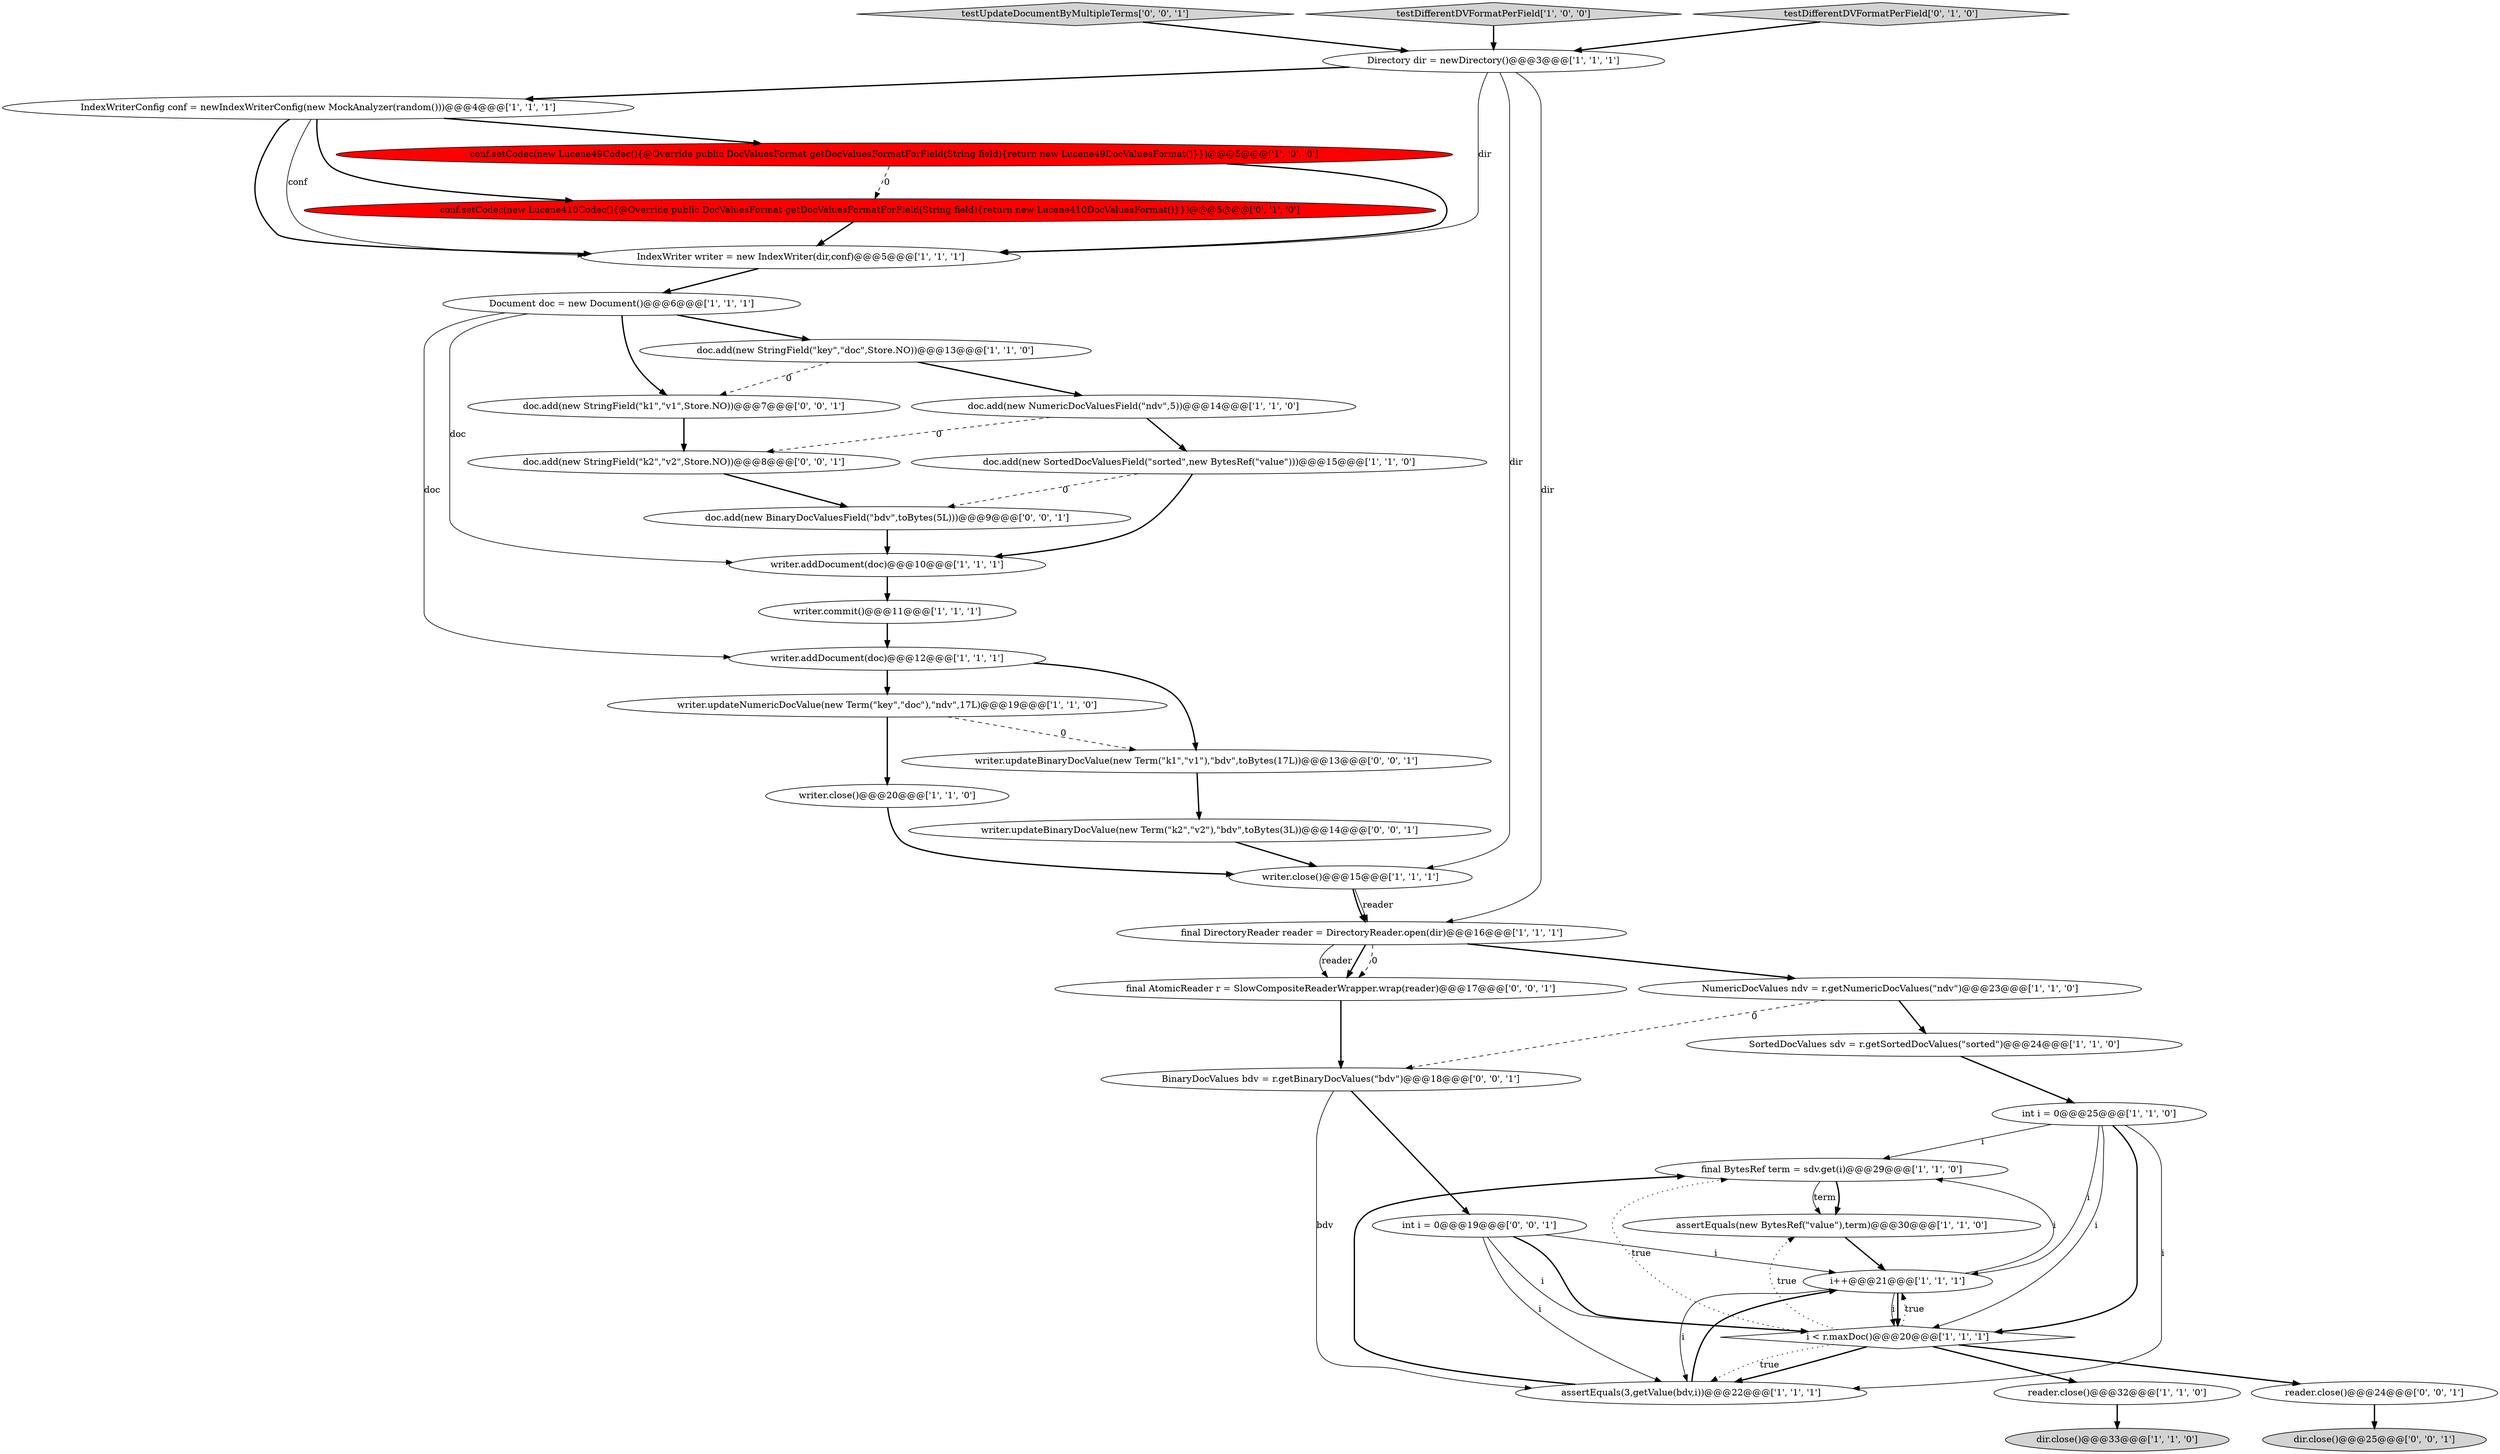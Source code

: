 digraph {
13 [style = filled, label = "SortedDocValues sdv = r.getSortedDocValues(\"sorted\")@@@24@@@['1', '1', '0']", fillcolor = white, shape = ellipse image = "AAA0AAABBB1BBB"];
30 [style = filled, label = "writer.updateBinaryDocValue(new Term(\"k2\",\"v2\"),\"bdv\",toBytes(3L))@@@14@@@['0', '0', '1']", fillcolor = white, shape = ellipse image = "AAA0AAABBB3BBB"];
5 [style = filled, label = "writer.addDocument(doc)@@@12@@@['1', '1', '1']", fillcolor = white, shape = ellipse image = "AAA0AAABBB1BBB"];
33 [style = filled, label = "final AtomicReader r = SlowCompositeReaderWrapper.wrap(reader)@@@17@@@['0', '0', '1']", fillcolor = white, shape = ellipse image = "AAA0AAABBB3BBB"];
4 [style = filled, label = "doc.add(new NumericDocValuesField(\"ndv\",5))@@@14@@@['1', '1', '0']", fillcolor = white, shape = ellipse image = "AAA0AAABBB1BBB"];
6 [style = filled, label = "writer.close()@@@15@@@['1', '1', '1']", fillcolor = white, shape = ellipse image = "AAA0AAABBB1BBB"];
3 [style = filled, label = "final BytesRef term = sdv.get(i)@@@29@@@['1', '1', '0']", fillcolor = white, shape = ellipse image = "AAA0AAABBB1BBB"];
23 [style = filled, label = "IndexWriter writer = new IndexWriter(dir,conf)@@@5@@@['1', '1', '1']", fillcolor = white, shape = ellipse image = "AAA0AAABBB1BBB"];
28 [style = filled, label = "doc.add(new BinaryDocValuesField(\"bdv\",toBytes(5L)))@@@9@@@['0', '0', '1']", fillcolor = white, shape = ellipse image = "AAA0AAABBB3BBB"];
37 [style = filled, label = "testUpdateDocumentByMultipleTerms['0', '0', '1']", fillcolor = lightgray, shape = diamond image = "AAA0AAABBB3BBB"];
1 [style = filled, label = "doc.add(new SortedDocValuesField(\"sorted\",new BytesRef(\"value\")))@@@15@@@['1', '1', '0']", fillcolor = white, shape = ellipse image = "AAA0AAABBB1BBB"];
32 [style = filled, label = "int i = 0@@@19@@@['0', '0', '1']", fillcolor = white, shape = ellipse image = "AAA0AAABBB3BBB"];
38 [style = filled, label = "doc.add(new StringField(\"k2\",\"v2\",Store.NO))@@@8@@@['0', '0', '1']", fillcolor = white, shape = ellipse image = "AAA0AAABBB3BBB"];
35 [style = filled, label = "BinaryDocValues bdv = r.getBinaryDocValues(\"bdv\")@@@18@@@['0', '0', '1']", fillcolor = white, shape = ellipse image = "AAA0AAABBB3BBB"];
2 [style = filled, label = "writer.updateNumericDocValue(new Term(\"key\",\"doc\"),\"ndv\",17L)@@@19@@@['1', '1', '0']", fillcolor = white, shape = ellipse image = "AAA0AAABBB1BBB"];
16 [style = filled, label = "NumericDocValues ndv = r.getNumericDocValues(\"ndv\")@@@23@@@['1', '1', '0']", fillcolor = white, shape = ellipse image = "AAA0AAABBB1BBB"];
20 [style = filled, label = "dir.close()@@@33@@@['1', '1', '0']", fillcolor = lightgray, shape = ellipse image = "AAA0AAABBB1BBB"];
17 [style = filled, label = "writer.close()@@@20@@@['1', '1', '0']", fillcolor = white, shape = ellipse image = "AAA0AAABBB1BBB"];
0 [style = filled, label = "Directory dir = newDirectory()@@@3@@@['1', '1', '1']", fillcolor = white, shape = ellipse image = "AAA0AAABBB1BBB"];
29 [style = filled, label = "dir.close()@@@25@@@['0', '0', '1']", fillcolor = lightgray, shape = ellipse image = "AAA0AAABBB3BBB"];
7 [style = filled, label = "assertEquals(3,getValue(bdv,i))@@@22@@@['1', '1', '1']", fillcolor = white, shape = ellipse image = "AAA0AAABBB1BBB"];
8 [style = filled, label = "writer.commit()@@@11@@@['1', '1', '1']", fillcolor = white, shape = ellipse image = "AAA0AAABBB1BBB"];
9 [style = filled, label = "int i = 0@@@25@@@['1', '1', '0']", fillcolor = white, shape = ellipse image = "AAA0AAABBB1BBB"];
15 [style = filled, label = "writer.addDocument(doc)@@@10@@@['1', '1', '1']", fillcolor = white, shape = ellipse image = "AAA0AAABBB1BBB"];
25 [style = filled, label = "i < r.maxDoc()@@@20@@@['1', '1', '1']", fillcolor = white, shape = diamond image = "AAA0AAABBB1BBB"];
36 [style = filled, label = "writer.updateBinaryDocValue(new Term(\"k1\",\"v1\"),\"bdv\",toBytes(17L))@@@13@@@['0', '0', '1']", fillcolor = white, shape = ellipse image = "AAA0AAABBB3BBB"];
21 [style = filled, label = "Document doc = new Document()@@@6@@@['1', '1', '1']", fillcolor = white, shape = ellipse image = "AAA0AAABBB1BBB"];
18 [style = filled, label = "IndexWriterConfig conf = newIndexWriterConfig(new MockAnalyzer(random()))@@@4@@@['1', '1', '1']", fillcolor = white, shape = ellipse image = "AAA0AAABBB1BBB"];
24 [style = filled, label = "i++@@@21@@@['1', '1', '1']", fillcolor = white, shape = ellipse image = "AAA0AAABBB1BBB"];
14 [style = filled, label = "assertEquals(new BytesRef(\"value\"),term)@@@30@@@['1', '1', '0']", fillcolor = white, shape = ellipse image = "AAA0AAABBB1BBB"];
12 [style = filled, label = "final DirectoryReader reader = DirectoryReader.open(dir)@@@16@@@['1', '1', '1']", fillcolor = white, shape = ellipse image = "AAA0AAABBB1BBB"];
31 [style = filled, label = "reader.close()@@@24@@@['0', '0', '1']", fillcolor = white, shape = ellipse image = "AAA0AAABBB3BBB"];
22 [style = filled, label = "testDifferentDVFormatPerField['1', '0', '0']", fillcolor = lightgray, shape = diamond image = "AAA0AAABBB1BBB"];
27 [style = filled, label = "testDifferentDVFormatPerField['0', '1', '0']", fillcolor = lightgray, shape = diamond image = "AAA0AAABBB2BBB"];
10 [style = filled, label = "conf.setCodec(new Lucene49Codec(){@Override public DocValuesFormat getDocValuesFormatForField(String field){return new Lucene49DocValuesFormat()}})@@@5@@@['1', '0', '0']", fillcolor = red, shape = ellipse image = "AAA1AAABBB1BBB"];
34 [style = filled, label = "doc.add(new StringField(\"k1\",\"v1\",Store.NO))@@@7@@@['0', '0', '1']", fillcolor = white, shape = ellipse image = "AAA0AAABBB3BBB"];
19 [style = filled, label = "doc.add(new StringField(\"key\",\"doc\",Store.NO))@@@13@@@['1', '1', '0']", fillcolor = white, shape = ellipse image = "AAA0AAABBB1BBB"];
26 [style = filled, label = "conf.setCodec(new Lucene410Codec(){@Override public DocValuesFormat getDocValuesFormatForField(String field){return new Lucene410DocValuesFormat()}})@@@5@@@['0', '1', '0']", fillcolor = red, shape = ellipse image = "AAA1AAABBB2BBB"];
11 [style = filled, label = "reader.close()@@@32@@@['1', '1', '0']", fillcolor = white, shape = ellipse image = "AAA0AAABBB1BBB"];
2->17 [style = bold, label=""];
14->24 [style = bold, label=""];
11->20 [style = bold, label=""];
37->0 [style = bold, label=""];
16->13 [style = bold, label=""];
33->35 [style = bold, label=""];
32->24 [style = solid, label="i"];
12->33 [style = dashed, label="0"];
28->15 [style = bold, label=""];
0->6 [style = solid, label="dir"];
18->23 [style = bold, label=""];
21->19 [style = bold, label=""];
27->0 [style = bold, label=""];
17->6 [style = bold, label=""];
38->28 [style = bold, label=""];
32->7 [style = solid, label="i"];
21->5 [style = solid, label="doc"];
24->7 [style = solid, label="i"];
4->38 [style = dashed, label="0"];
16->35 [style = dashed, label="0"];
1->15 [style = bold, label=""];
6->12 [style = solid, label="reader"];
3->14 [style = bold, label=""];
18->26 [style = bold, label=""];
21->34 [style = bold, label=""];
24->3 [style = solid, label="i"];
35->32 [style = bold, label=""];
31->29 [style = bold, label=""];
25->24 [style = dotted, label="true"];
3->14 [style = solid, label="term"];
12->16 [style = bold, label=""];
25->14 [style = dotted, label="true"];
1->28 [style = dashed, label="0"];
30->6 [style = bold, label=""];
25->7 [style = bold, label=""];
35->7 [style = solid, label="bdv"];
9->25 [style = solid, label="i"];
7->3 [style = bold, label=""];
25->7 [style = dotted, label="true"];
0->23 [style = solid, label="dir"];
25->31 [style = bold, label=""];
12->33 [style = solid, label="reader"];
19->34 [style = dashed, label="0"];
36->30 [style = bold, label=""];
5->2 [style = bold, label=""];
7->24 [style = bold, label=""];
0->12 [style = solid, label="dir"];
10->26 [style = dashed, label="0"];
22->0 [style = bold, label=""];
2->36 [style = dashed, label="0"];
18->10 [style = bold, label=""];
23->21 [style = bold, label=""];
8->5 [style = bold, label=""];
21->15 [style = solid, label="doc"];
10->23 [style = bold, label=""];
25->11 [style = bold, label=""];
24->25 [style = bold, label=""];
9->25 [style = bold, label=""];
26->23 [style = bold, label=""];
32->25 [style = bold, label=""];
12->33 [style = bold, label=""];
9->24 [style = solid, label="i"];
25->3 [style = dotted, label="true"];
0->18 [style = bold, label=""];
32->25 [style = solid, label="i"];
4->1 [style = bold, label=""];
19->4 [style = bold, label=""];
13->9 [style = bold, label=""];
34->38 [style = bold, label=""];
9->7 [style = solid, label="i"];
5->36 [style = bold, label=""];
24->25 [style = solid, label="i"];
15->8 [style = bold, label=""];
18->23 [style = solid, label="conf"];
9->3 [style = solid, label="i"];
6->12 [style = bold, label=""];
}
